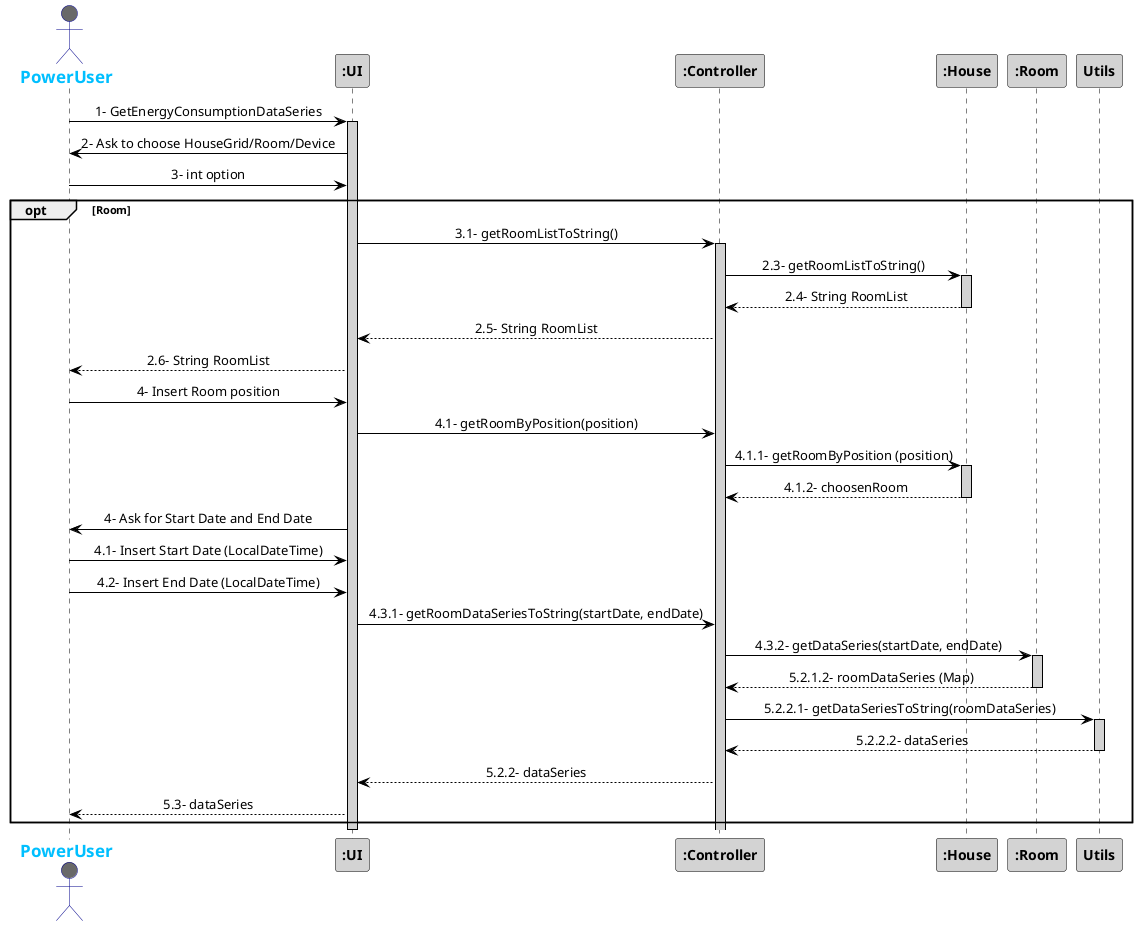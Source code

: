 @startuml
skinparam sequenceMessageAlign center
skinparam sequence {
	ArrowColor Black
	ActorBorderColor DarkBlue
	LifeLineBorderColor black
	LifeLineBackgroundColor LightGrey

	ParticipantBorderColor Black
	ParticipantBackgroundColor LightGrey
	ParticipantFontStyle Bold

	ActorBackgroundColor DimGrey
	ActorFontColor DeepSkyBlue
	ActorFontStyle Bold
	ActorFontSize 17
	ActorFontName Aapex
}

actor PowerUser
PowerUser -> ":UI": 1- GetEnergyConsumptionDataSeries
activate ":UI"
PowerUser <- ":UI": 2- Ask to choose HouseGrid/Room/Device
PowerUser -> ":UI": 3- int option
opt Room
":UI" -> ":Controller": 3.1- getRoomListToString()
activate ":Controller"
":Controller" -> ":House": 2.3- getRoomListToString()
activate ":House"
":Controller" <-- ":House": 2.4- String RoomList
deactivate ":House"
":UI" <-- ":Controller": 2.5- String RoomList
PowerUser <-- ":UI": 2.6- String RoomList

PowerUser -> ":UI": 4- Insert Room position
":UI" -> ":Controller": 4.1- getRoomByPosition(position)
":Controller" -> ":House": 4.1.1- getRoomByPosition (position)
activate ":House"
":Controller" <-- ":House": 4.1.2- choosenRoom
deactivate ":House"

PowerUser <- ":UI": 4- Ask for Start Date and End Date

PowerUser -> ":UI": 4.1- Insert Start Date (LocalDateTime)
PowerUser -> ":UI": 4.2- Insert End Date (LocalDateTime)
":UI" -> ":Controller": 4.3.1- getRoomDataSeriesToString(startDate, endDate)
":Controller" -> ":Room": 4.3.2- getDataSeries(startDate, endDate)
activate ":Room"
":Controller" <-- ":Room": 5.2.1.2- roomDataSeries (Map)
deactivate ":Room"
":Controller" -> "Utils": 5.2.2.1- getDataSeriesToString(roomDataSeries)
activate Utils
"Utils"-->":Controller": 5.2.2.2- dataSeries
deactivate Utils
":Controller" --> ":UI": 5.2.2- dataSeries
PowerUser <-- ":UI": 5.3- dataSeries
end
deactivate ":UI"

@enduml